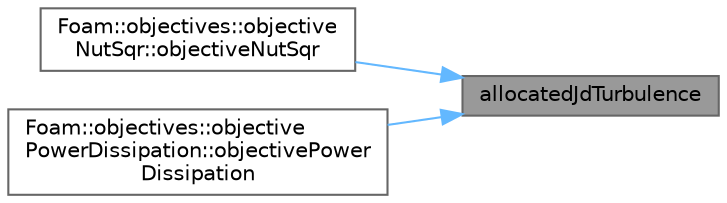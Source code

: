 digraph "allocatedJdTurbulence"
{
 // LATEX_PDF_SIZE
  bgcolor="transparent";
  edge [fontname=Helvetica,fontsize=10,labelfontname=Helvetica,labelfontsize=10];
  node [fontname=Helvetica,fontsize=10,shape=box,height=0.2,width=0.4];
  rankdir="RL";
  Node1 [id="Node000001",label="allocatedJdTurbulence",height=0.2,width=0.4,color="gray40", fillcolor="grey60", style="filled", fontcolor="black",tooltip=" "];
  Node1 -> Node2 [id="edge1_Node000001_Node000002",dir="back",color="steelblue1",style="solid",tooltip=" "];
  Node2 [id="Node000002",label="Foam::objectives::objective\lNutSqr::objectiveNutSqr",height=0.2,width=0.4,color="grey40", fillcolor="white", style="filled",URL="$classFoam_1_1objectives_1_1objectiveNutSqr.html#a6624ff062a014ca554df13522c833e38",tooltip=" "];
  Node1 -> Node3 [id="edge2_Node000001_Node000003",dir="back",color="steelblue1",style="solid",tooltip=" "];
  Node3 [id="Node000003",label="Foam::objectives::objective\lPowerDissipation::objectivePower\lDissipation",height=0.2,width=0.4,color="grey40", fillcolor="white", style="filled",URL="$classFoam_1_1objectives_1_1objectivePowerDissipation.html#a2f95ab03b721bc19af86f7f20632c80a",tooltip=" "];
}
